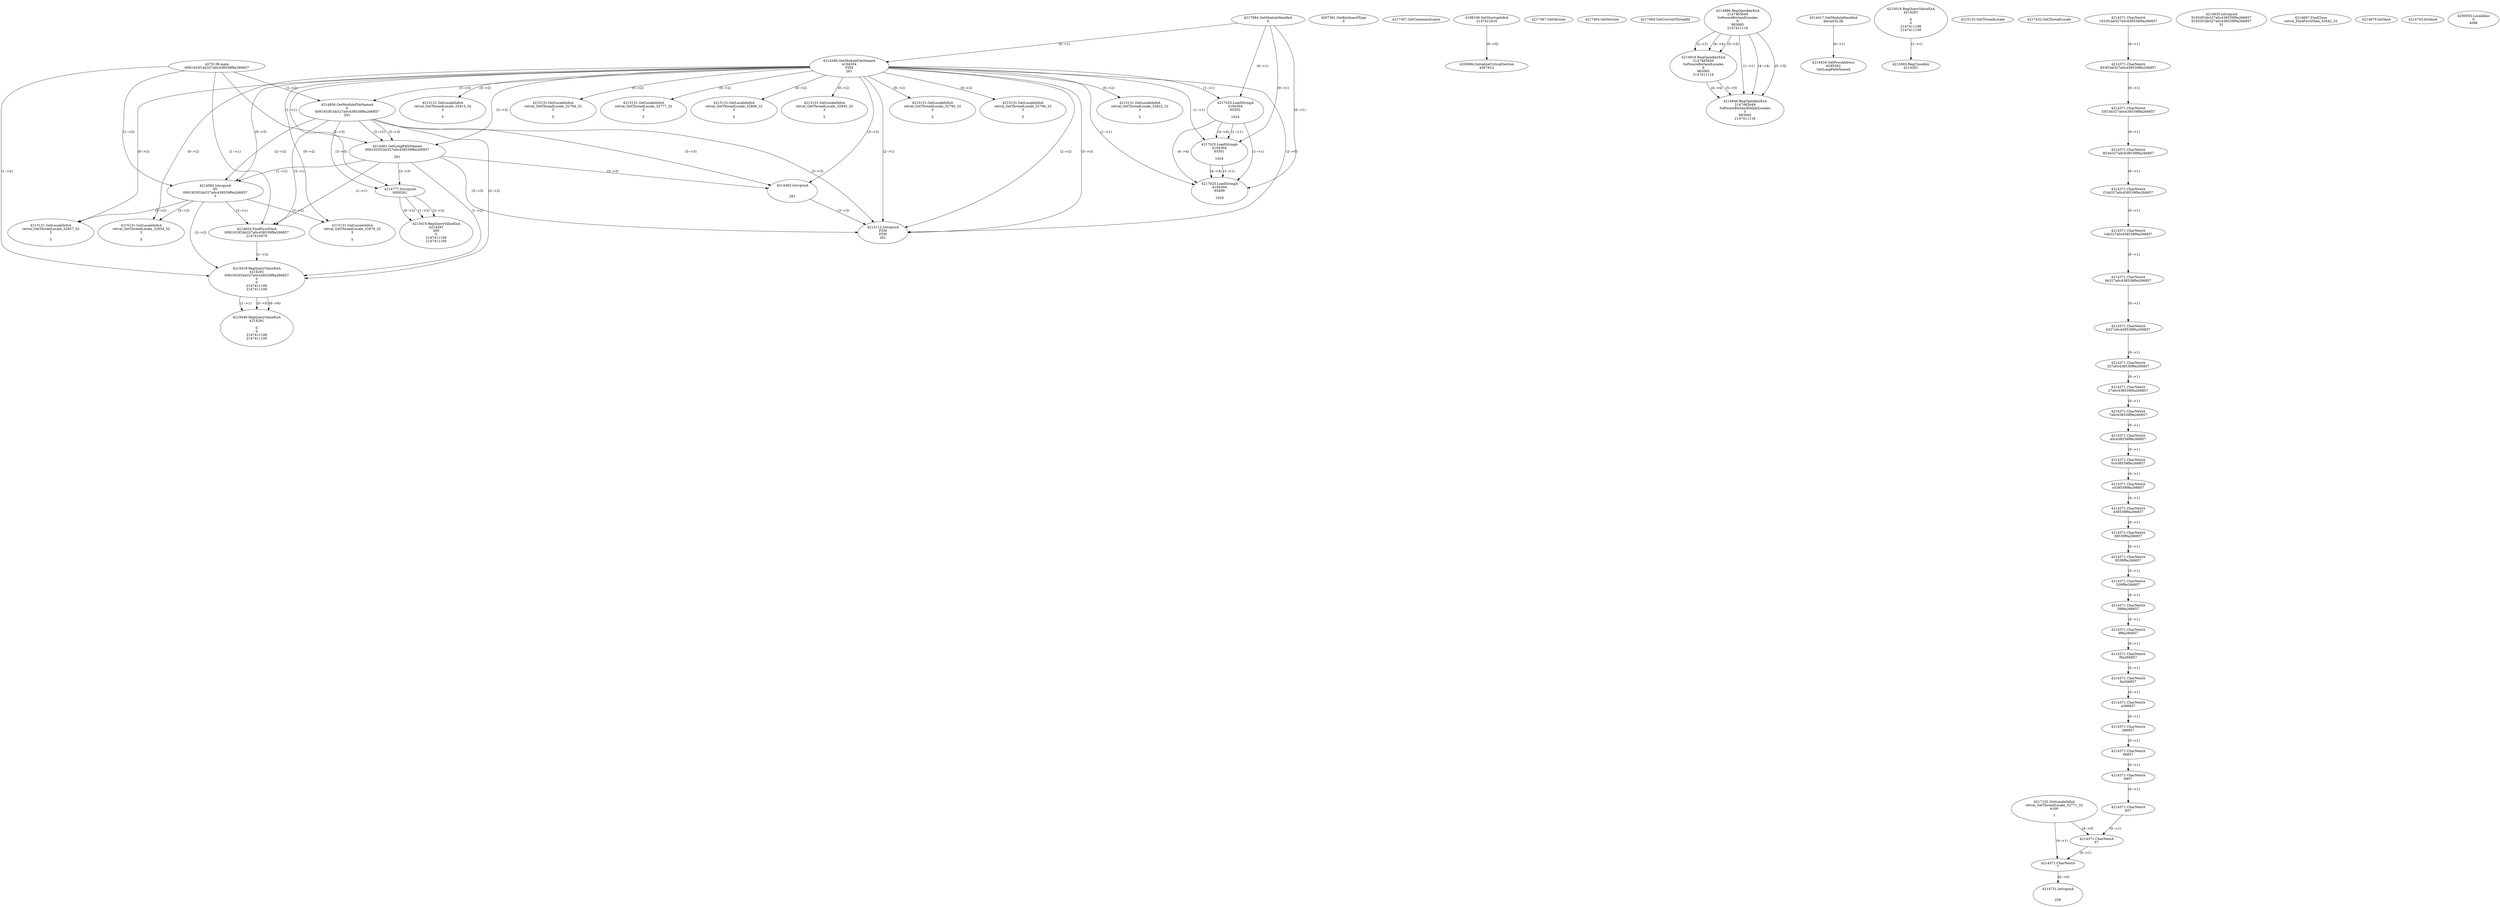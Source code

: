// Global SCDG with merge call
digraph {
	0 [label="4270136.main
0091933f1bb327a0c438539f9a266857"]
	1 [label="4217684.GetModuleHandleA
0"]
	2 [label="4207361.GetKeyboardType
0"]
	3 [label="4217367.GetCommandLineA
"]
	4 [label="4199106.GetStartupInfoA
2147412416"]
	5 [label="4217387.GetVersion
"]
	6 [label="4217404.GetVersion
"]
	7 [label="4217464.GetCurrentThreadId
"]
	8 [label="4214286.GetModuleFileNameA
4194304
PZM
261"]
	1 -> 8 [label="(0-->1)"]
	9 [label="4214856.GetModuleFileNameA
0
0091933f1bb327a0c438539f9a266857
261"]
	0 -> 9 [label="(1-->2)"]
	8 -> 9 [label="(3-->3)"]
	10 [label="4214886.RegOpenKeyExA
2147483649
Software\Borland\Locales
0
983065
2147411116"]
	11 [label="4214916.RegOpenKeyExA
2147483650
Software\Borland\Locales
0
983065
2147411116"]
	10 -> 11 [label="(2-->2)"]
	10 -> 11 [label="(4-->4)"]
	10 -> 11 [label="(5-->5)"]
	12 [label="4214946.RegOpenKeyExA
2147483649
Software\Borland\Delphi\Locales
0
983065
2147411116"]
	10 -> 12 [label="(1-->1)"]
	10 -> 12 [label="(4-->4)"]
	11 -> 12 [label="(4-->4)"]
	10 -> 12 [label="(5-->5)"]
	11 -> 12 [label="(5-->5)"]
	13 [label="4214417.GetModuleHandleA
kernel32.dll"]
	14 [label="4214434.GetProcAddress
6295592
GetLongPathNameA"]
	13 -> 14 [label="(0-->1)"]
	15 [label="4214461.GetLongPathNameA
0091933f1bb327a0c438539f9a266857

261"]
	0 -> 15 [label="(1-->1)"]
	9 -> 15 [label="(2-->1)"]
	8 -> 15 [label="(3-->3)"]
	9 -> 15 [label="(3-->3)"]
	16 [label="4214482.lstrcpynA


261"]
	8 -> 16 [label="(3-->3)"]
	9 -> 16 [label="(3-->3)"]
	15 -> 16 [label="(3-->3)"]
	17 [label="4215019.RegQueryValueExA
4214291

0
0
2147411106
2147411100"]
	18 [label="4215083.RegCloseKey
4214291"]
	17 -> 18 [label="(1-->1)"]
	19 [label="4215112.lstrcpynA
PZM
PZM
261"]
	8 -> 19 [label="(2-->1)"]
	8 -> 19 [label="(2-->2)"]
	8 -> 19 [label="(3-->3)"]
	9 -> 19 [label="(3-->3)"]
	15 -> 19 [label="(3-->3)"]
	16 -> 19 [label="(3-->3)"]
	8 -> 19 [label="(2-->0)"]
	20 [label="4215125.GetThreadLocale
"]
	21 [label="4215131.GetLocaleInfoA
retval_GetThreadLocale_32822_32
3

5"]
	8 -> 21 [label="(0-->2)"]
	22 [label="4217025.LoadStringA
4194304
65502

1024"]
	1 -> 22 [label="(0-->1)"]
	8 -> 22 [label="(1-->1)"]
	23 [label="4217025.LoadStringA
4194304
65501

1024"]
	1 -> 23 [label="(0-->1)"]
	8 -> 23 [label="(1-->1)"]
	22 -> 23 [label="(1-->1)"]
	22 -> 23 [label="(4-->4)"]
	24 [label="4217432.GetThreadLocale
"]
	25 [label="4217102.GetLocaleInfoA
retval_GetThreadLocale_32771_32
4100

7"]
	26 [label="4214582.lstrcpynA
00
0091933f1bb327a0c438539f9a266857
3"]
	0 -> 26 [label="(1-->2)"]
	9 -> 26 [label="(2-->2)"]
	15 -> 26 [label="(1-->2)"]
	8 -> 26 [label="(0-->3)"]
	27 [label="4214371.CharNextA
1933f1bb327a0c438539f9a266857"]
	28 [label="4214371.CharNextA
933f1bb327a0c438539f9a266857"]
	27 -> 28 [label="(0-->1)"]
	29 [label="4214371.CharNextA
33f1bb327a0c438539f9a266857"]
	28 -> 29 [label="(0-->1)"]
	30 [label="4214371.CharNextA
3f1bb327a0c438539f9a266857"]
	29 -> 30 [label="(0-->1)"]
	31 [label="4214371.CharNextA
f1bb327a0c438539f9a266857"]
	30 -> 31 [label="(0-->1)"]
	32 [label="4214371.CharNextA
1bb327a0c438539f9a266857"]
	31 -> 32 [label="(0-->1)"]
	33 [label="4214371.CharNextA
bb327a0c438539f9a266857"]
	32 -> 33 [label="(0-->1)"]
	34 [label="4214371.CharNextA
b327a0c438539f9a266857"]
	33 -> 34 [label="(0-->1)"]
	35 [label="4214371.CharNextA
327a0c438539f9a266857"]
	34 -> 35 [label="(0-->1)"]
	36 [label="4214371.CharNextA
27a0c438539f9a266857"]
	35 -> 36 [label="(0-->1)"]
	37 [label="4214371.CharNextA
7a0c438539f9a266857"]
	36 -> 37 [label="(0-->1)"]
	38 [label="4214371.CharNextA
a0c438539f9a266857"]
	37 -> 38 [label="(0-->1)"]
	39 [label="4214371.CharNextA
0c438539f9a266857"]
	38 -> 39 [label="(0-->1)"]
	40 [label="4214371.CharNextA
c438539f9a266857"]
	39 -> 40 [label="(0-->1)"]
	41 [label="4214371.CharNextA
438539f9a266857"]
	40 -> 41 [label="(0-->1)"]
	42 [label="4214371.CharNextA
38539f9a266857"]
	41 -> 42 [label="(0-->1)"]
	43 [label="4214371.CharNextA
8539f9a266857"]
	42 -> 43 [label="(0-->1)"]
	44 [label="4214371.CharNextA
539f9a266857"]
	43 -> 44 [label="(0-->1)"]
	45 [label="4214371.CharNextA
39f9a266857"]
	44 -> 45 [label="(0-->1)"]
	46 [label="4214371.CharNextA
9f9a266857"]
	45 -> 46 [label="(0-->1)"]
	47 [label="4214371.CharNextA
f9a266857"]
	46 -> 47 [label="(0-->1)"]
	48 [label="4214371.CharNextA
9a266857"]
	47 -> 48 [label="(0-->1)"]
	49 [label="4214371.CharNextA
a266857"]
	48 -> 49 [label="(0-->1)"]
	50 [label="4214371.CharNextA
266857"]
	49 -> 50 [label="(0-->1)"]
	51 [label="4214371.CharNextA
66857"]
	50 -> 51 [label="(0-->1)"]
	52 [label="4214371.CharNextA
6857"]
	51 -> 52 [label="(0-->1)"]
	53 [label="4214371.CharNextA
857"]
	52 -> 53 [label="(0-->1)"]
	54 [label="4214371.CharNextA
57"]
	53 -> 54 [label="(0-->1)"]
	25 -> 54 [label="(4-->0)"]
	55 [label="4214371.CharNextA
7"]
	25 -> 55 [label="(4-->1)"]
	54 -> 55 [label="(0-->1)"]
	56 [label="4214635.lstrcpynA
91933f1bb327a0c438539f9a266857
91933f1bb327a0c438539f9a266857
31"]
	57 [label="4214654.FindFirstFileA
0091933f1bb327a0c438539f9a266857
2147410478"]
	0 -> 57 [label="(1-->1)"]
	9 -> 57 [label="(2-->1)"]
	15 -> 57 [label="(1-->1)"]
	26 -> 57 [label="(2-->1)"]
	58 [label="4215019.RegQueryValueExA
4214291
0091933f1bb327a0c438539f9a266857
0
0
2147411106
2147411100"]
	0 -> 58 [label="(1-->2)"]
	9 -> 58 [label="(2-->2)"]
	15 -> 58 [label="(1-->2)"]
	26 -> 58 [label="(2-->2)"]
	57 -> 58 [label="(1-->2)"]
	59 [label="4215049.RegQueryValueExA
4214291

0
0
2147411106
2147411100"]
	58 -> 59 [label="(1-->1)"]
	58 -> 59 [label="(5-->5)"]
	58 -> 59 [label="(6-->6)"]
	60 [label="4215131.GetLocaleInfoA
retval_GetThreadLocale_32857_32
3

5"]
	8 -> 60 [label="(0-->2)"]
	26 -> 60 [label="(3-->2)"]
	61 [label="4200894.InitializeCriticalSection
4367812"]
	4 -> 61 [label="(0-->0)"]
	62 [label="4214667.FindClose
retval_FindFirstFileA_32842_32"]
	63 [label="4214679.lstrlenA
"]
	64 [label="4214731.lstrcpynA


258"]
	55 -> 64 [label="(0-->0)"]
	65 [label="4214743.lstrlenA
"]
	66 [label="4214777.lstrcpynA
00\
00\
261"]
	8 -> 66 [label="(3-->3)"]
	9 -> 66 [label="(3-->3)"]
	15 -> 66 [label="(3-->3)"]
	67 [label="4215019.RegQueryValueExA
4214291
00\
0
0
2147411106
2147411100"]
	66 -> 67 [label="(1-->2)"]
	66 -> 67 [label="(2-->2)"]
	66 -> 67 [label="(0-->2)"]
	68 [label="4215131.GetLocaleInfoA
retval_GetThreadLocale_32854_32
3

5"]
	8 -> 68 [label="(0-->2)"]
	26 -> 68 [label="(3-->2)"]
	69 [label="4217025.LoadStringA
4194304
65499

1024"]
	1 -> 69 [label="(0-->1)"]
	8 -> 69 [label="(1-->1)"]
	22 -> 69 [label="(1-->1)"]
	23 -> 69 [label="(1-->1)"]
	22 -> 69 [label="(4-->4)"]
	23 -> 69 [label="(4-->4)"]
	70 [label="4200955.LocalAlloc
0
4088"]
	71 [label="4215131.GetLocaleInfoA
retval_GetThreadLocale_32815_32
3

5"]
	8 -> 71 [label="(0-->2)"]
	72 [label="4215131.GetLocaleInfoA
retval_GetThreadLocale_32794_32
3

5"]
	8 -> 72 [label="(0-->2)"]
	73 [label="4215131.GetLocaleInfoA
retval_GetThreadLocale_32777_32
3

5"]
	8 -> 73 [label="(0-->2)"]
	74 [label="4215131.GetLocaleInfoA
retval_GetThreadLocale_32806_32
3

5"]
	8 -> 74 [label="(0-->2)"]
	75 [label="4215131.GetLocaleInfoA
retval_GetThreadLocale_32845_32
3

5"]
	8 -> 75 [label="(0-->2)"]
	76 [label="4215131.GetLocaleInfoA
retval_GetThreadLocale_32876_32
3

5"]
	8 -> 76 [label="(0-->2)"]
	26 -> 76 [label="(3-->2)"]
	77 [label="4215131.GetLocaleInfoA
retval_GetThreadLocale_32795_32
3

5"]
	8 -> 77 [label="(0-->2)"]
	78 [label="4215131.GetLocaleInfoA
retval_GetThreadLocale_32796_32
3

5"]
	8 -> 78 [label="(0-->2)"]
}
